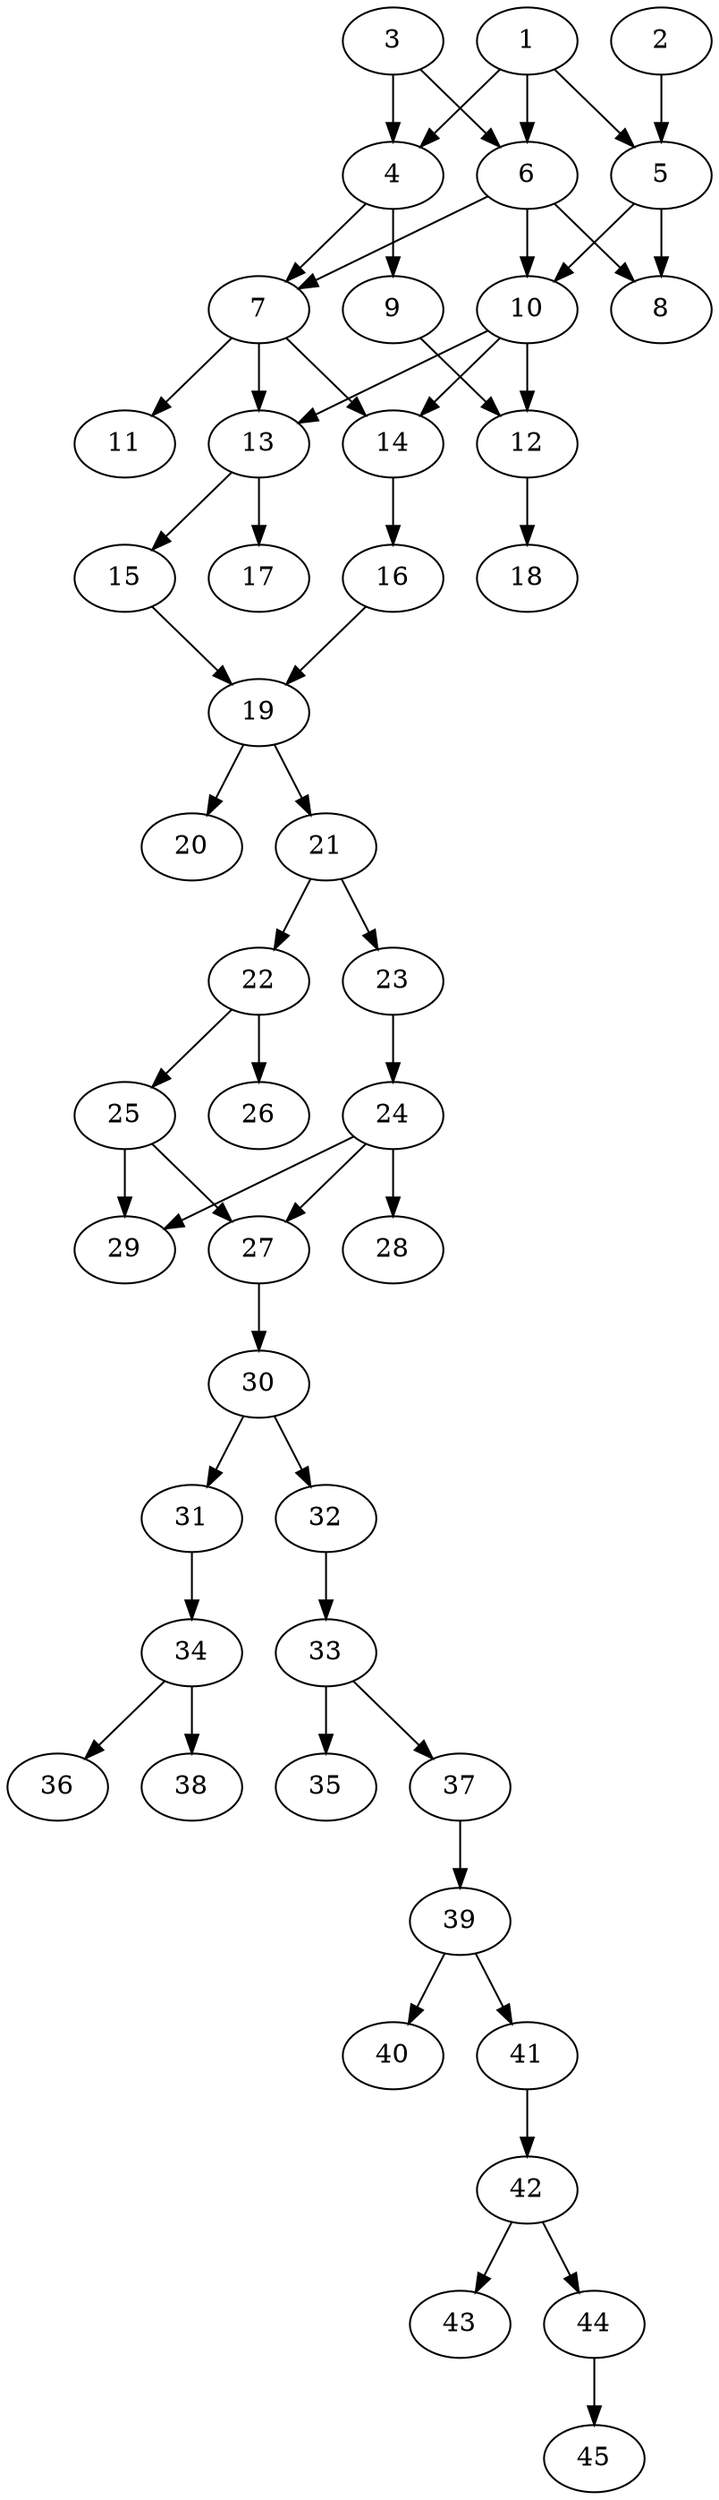 // DAG automatically generated by daggen at Thu Oct  3 14:07:23 2019
// ./daggen --dot -n 45 --ccr 0.3 --fat 0.3 --regular 0.5 --density 0.5 --mindata 5242880 --maxdata 52428800 
digraph G {
  1 [size="133362347", alpha="0.02", expect_size="40008704"] 
  1 -> 4 [size ="40008704"]
  1 -> 5 [size ="40008704"]
  1 -> 6 [size ="40008704"]
  2 [size="59057493", alpha="0.02", expect_size="17717248"] 
  2 -> 5 [size ="17717248"]
  3 [size="64911360", alpha="0.15", expect_size="19473408"] 
  3 -> 4 [size ="19473408"]
  3 -> 6 [size ="19473408"]
  4 [size="112295253", alpha="0.01", expect_size="33688576"] 
  4 -> 7 [size ="33688576"]
  4 -> 9 [size ="33688576"]
  5 [size="59753813", alpha="0.18", expect_size="17926144"] 
  5 -> 8 [size ="17926144"]
  5 -> 10 [size ="17926144"]
  6 [size="56197120", alpha="0.00", expect_size="16859136"] 
  6 -> 7 [size ="16859136"]
  6 -> 8 [size ="16859136"]
  6 -> 10 [size ="16859136"]
  7 [size="114629973", alpha="0.15", expect_size="34388992"] 
  7 -> 11 [size ="34388992"]
  7 -> 13 [size ="34388992"]
  7 -> 14 [size ="34388992"]
  8 [size="67563520", alpha="0.01", expect_size="20269056"] 
  9 [size="101515947", alpha="0.02", expect_size="30454784"] 
  9 -> 12 [size ="30454784"]
  10 [size="161634987", alpha="0.08", expect_size="48490496"] 
  10 -> 12 [size ="48490496"]
  10 -> 13 [size ="48490496"]
  10 -> 14 [size ="48490496"]
  11 [size="55965013", alpha="0.20", expect_size="16789504"] 
  12 [size="68130133", alpha="0.06", expect_size="20439040"] 
  12 -> 18 [size ="20439040"]
  13 [size="84005547", alpha="0.14", expect_size="25201664"] 
  13 -> 15 [size ="25201664"]
  13 -> 17 [size ="25201664"]
  14 [size="46735360", alpha="0.10", expect_size="14020608"] 
  14 -> 16 [size ="14020608"]
  15 [size="54599680", alpha="0.00", expect_size="16379904"] 
  15 -> 19 [size ="16379904"]
  16 [size="37594453", alpha="0.11", expect_size="11278336"] 
  16 -> 19 [size ="11278336"]
  17 [size="38488747", alpha="0.06", expect_size="11546624"] 
  18 [size="158692693", alpha="0.03", expect_size="47607808"] 
  19 [size="163379200", alpha="0.17", expect_size="49013760"] 
  19 -> 20 [size ="49013760"]
  19 -> 21 [size ="49013760"]
  20 [size="24313173", alpha="0.11", expect_size="7293952"] 
  21 [size="91074560", alpha="0.20", expect_size="27322368"] 
  21 -> 22 [size ="27322368"]
  21 -> 23 [size ="27322368"]
  22 [size="88159573", alpha="0.14", expect_size="26447872"] 
  22 -> 25 [size ="26447872"]
  22 -> 26 [size ="26447872"]
  23 [size="137639253", alpha="0.14", expect_size="41291776"] 
  23 -> 24 [size ="41291776"]
  24 [size="93453653", alpha="0.06", expect_size="28036096"] 
  24 -> 27 [size ="28036096"]
  24 -> 28 [size ="28036096"]
  24 -> 29 [size ="28036096"]
  25 [size="168997547", alpha="0.04", expect_size="50699264"] 
  25 -> 27 [size ="50699264"]
  25 -> 29 [size ="50699264"]
  26 [size="172045653", alpha="0.06", expect_size="51613696"] 
  27 [size="98170880", alpha="0.01", expect_size="29451264"] 
  27 -> 30 [size ="29451264"]
  28 [size="148322987", alpha="0.02", expect_size="44496896"] 
  29 [size="172325547", alpha="0.14", expect_size="51697664"] 
  30 [size="145923413", alpha="0.04", expect_size="43777024"] 
  30 -> 31 [size ="43777024"]
  30 -> 32 [size ="43777024"]
  31 [size="73007787", alpha="0.19", expect_size="21902336"] 
  31 -> 34 [size ="21902336"]
  32 [size="69468160", alpha="0.01", expect_size="20840448"] 
  32 -> 33 [size ="20840448"]
  33 [size="19602773", alpha="0.11", expect_size="5880832"] 
  33 -> 35 [size ="5880832"]
  33 -> 37 [size ="5880832"]
  34 [size="128136533", alpha="0.05", expect_size="38440960"] 
  34 -> 36 [size ="38440960"]
  34 -> 38 [size ="38440960"]
  35 [size="18025813", alpha="0.03", expect_size="5407744"] 
  36 [size="46124373", alpha="0.04", expect_size="13837312"] 
  37 [size="93863253", alpha="0.08", expect_size="28158976"] 
  37 -> 39 [size ="28158976"]
  38 [size="101113173", alpha="0.10", expect_size="30333952"] 
  39 [size="117961387", alpha="0.10", expect_size="35388416"] 
  39 -> 40 [size ="35388416"]
  39 -> 41 [size ="35388416"]
  40 [size="71161173", alpha="0.11", expect_size="21348352"] 
  41 [size="104878080", alpha="0.01", expect_size="31463424"] 
  41 -> 42 [size ="31463424"]
  42 [size="100311040", alpha="0.01", expect_size="30093312"] 
  42 -> 43 [size ="30093312"]
  42 -> 44 [size ="30093312"]
  43 [size="108117333", alpha="0.16", expect_size="32435200"] 
  44 [size="37546667", alpha="0.20", expect_size="11264000"] 
  44 -> 45 [size ="11264000"]
  45 [size="75137707", alpha="0.04", expect_size="22541312"] 
}
